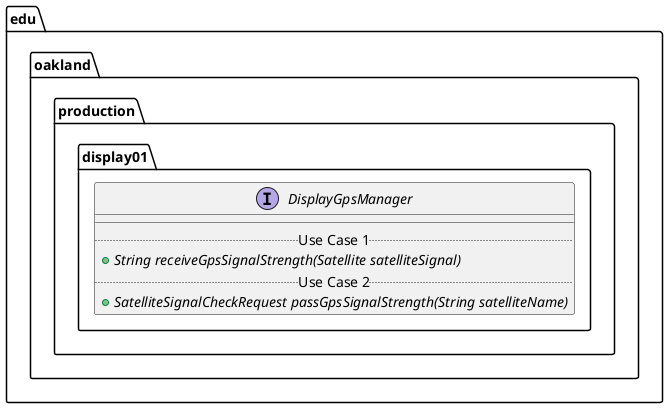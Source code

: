 @startuml DisplayGpsManager

package edu.oakland.production.display01 {
    interface DisplayGpsManager {
        __
        .. Use Case 1 ..
        {abstract} + String receiveGpsSignalStrength(Satellite satelliteSignal)
        .. Use Case 2 ..
        {abstract} + SatelliteSignalCheckRequest passGpsSignalStrength(String satelliteName)
    }
}

@enduml
